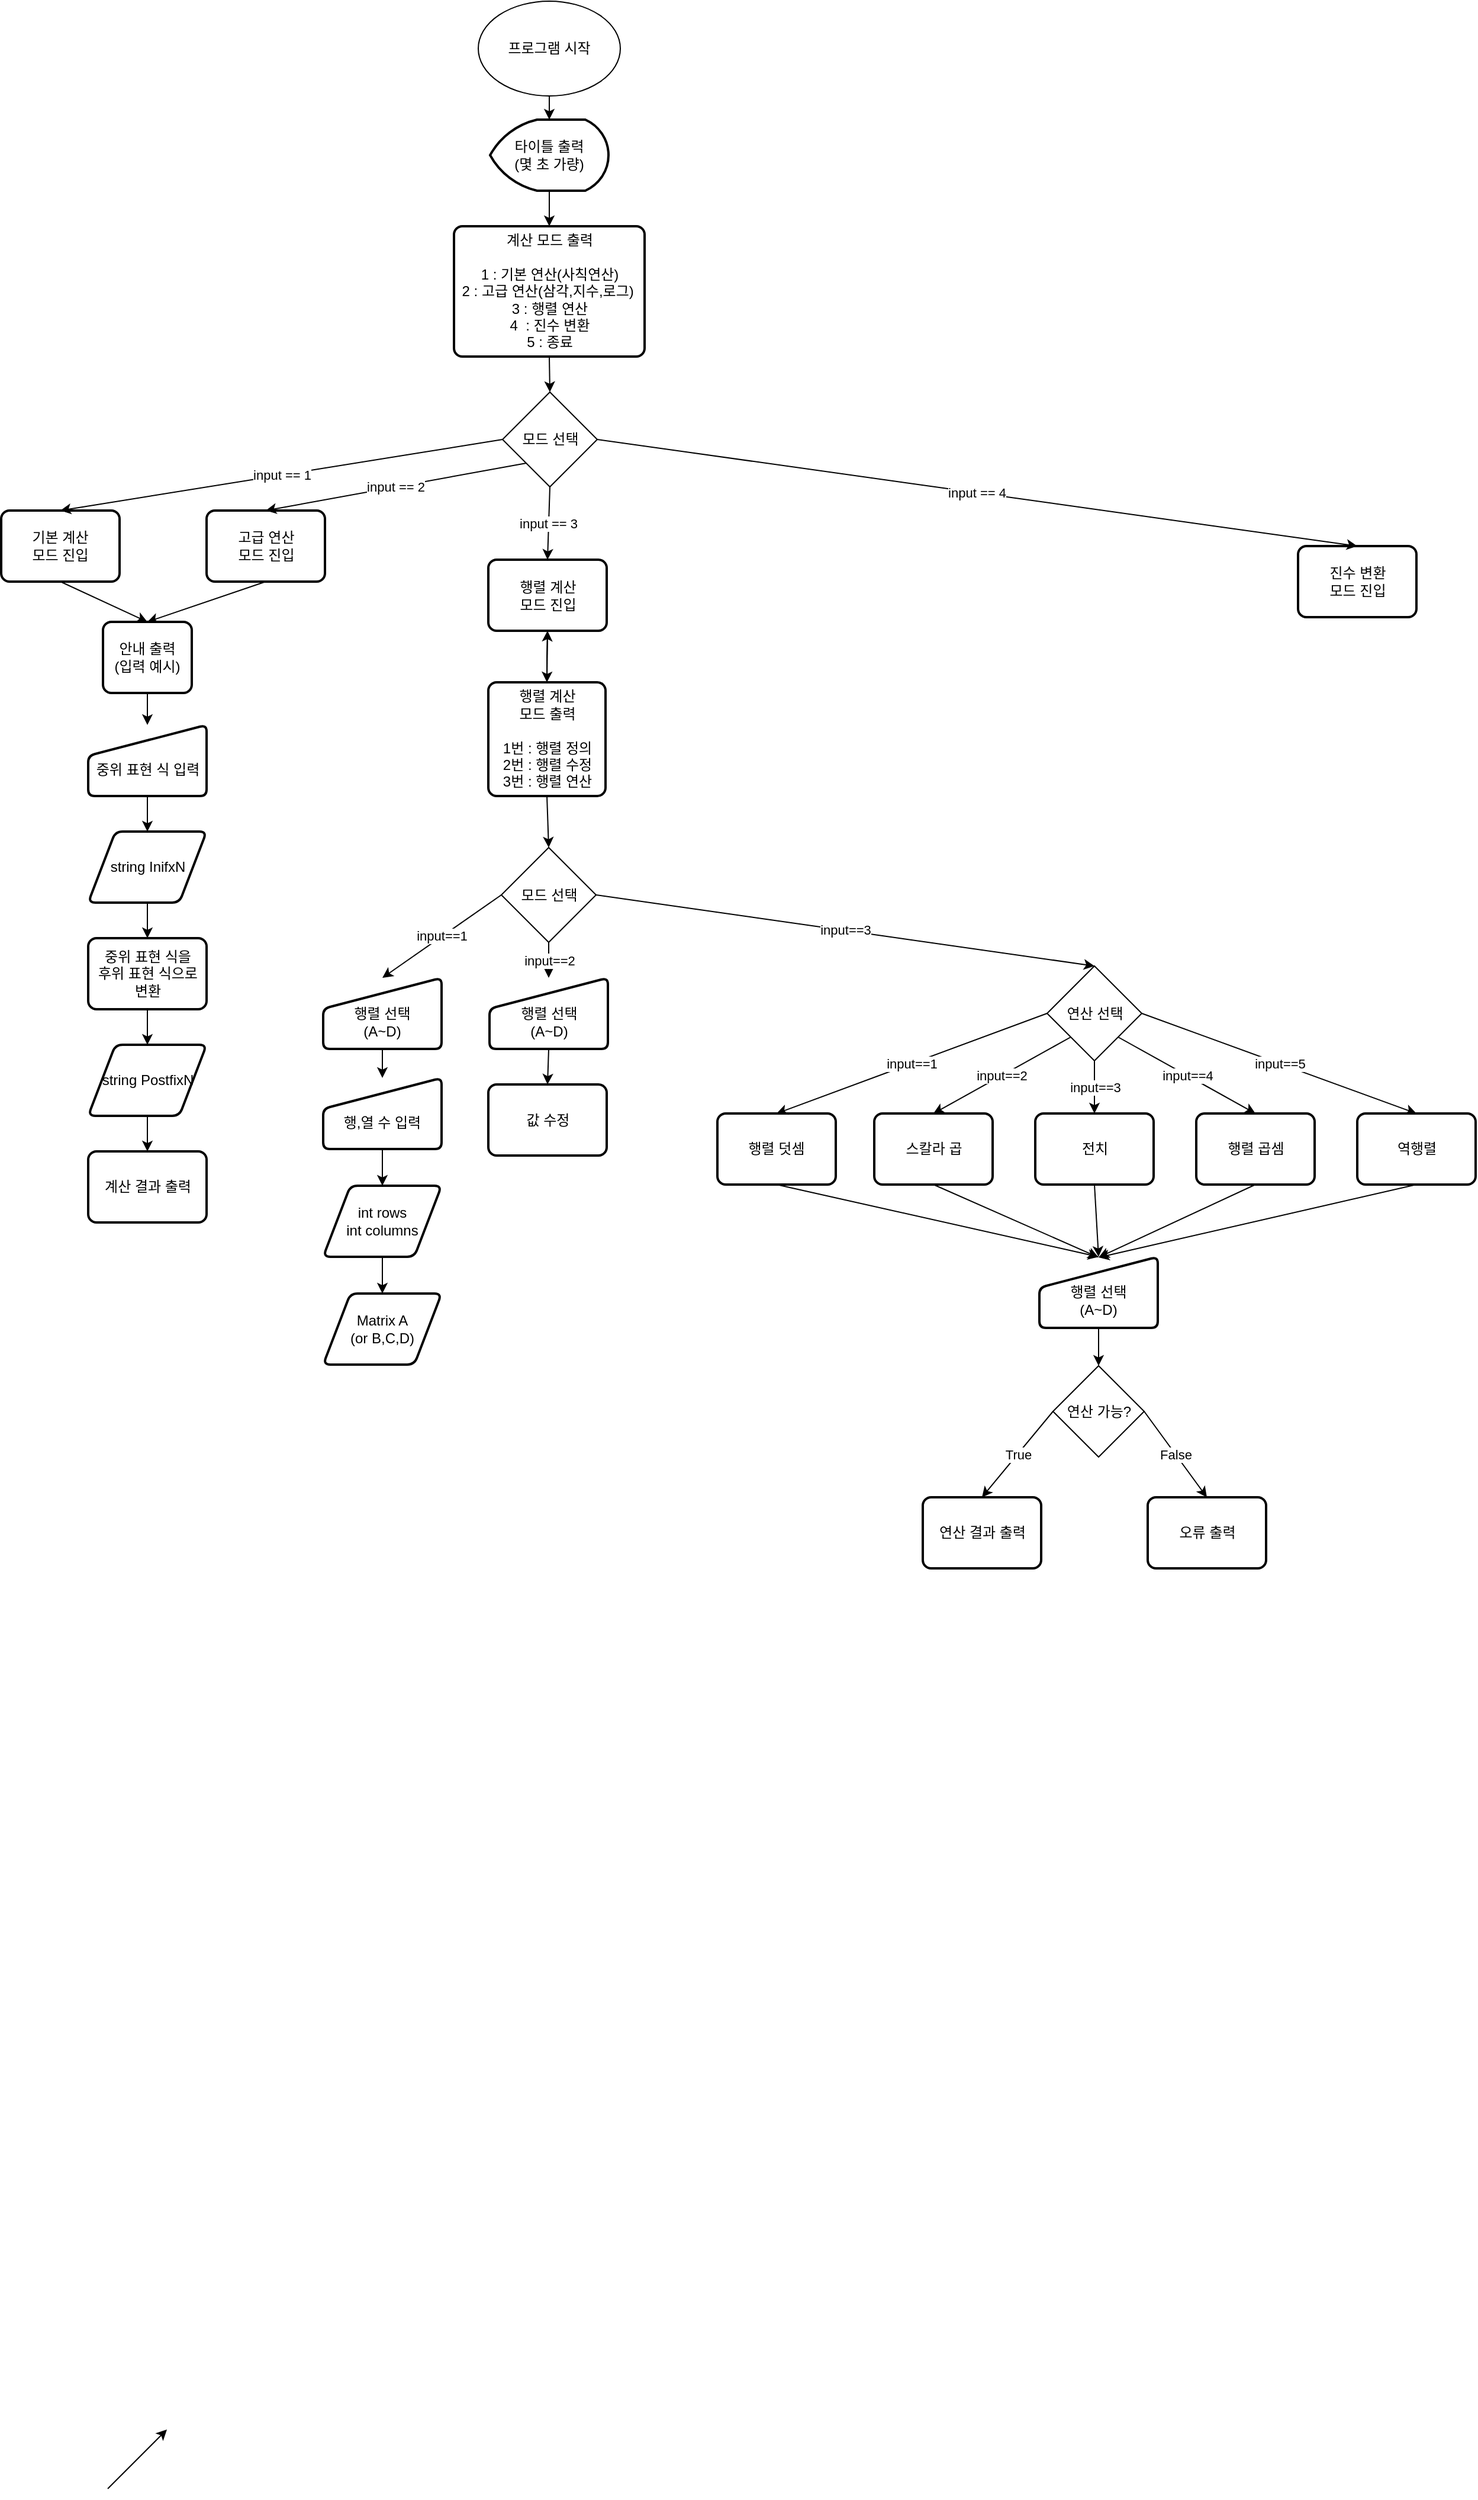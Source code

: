 <mxfile version="12.3.2" type="device" pages="1"><diagram id="4tfTHai87vBHd0oBMUKX" name="Page-1"><mxGraphModel dx="3173" dy="1326" grid="1" gridSize="10" guides="1" tooltips="1" connect="1" arrows="1" fold="1" page="1" pageScale="1" pageWidth="827" pageHeight="1169" math="0" shadow="0"><root><mxCell id="0"/><mxCell id="1" parent="0"/><mxCell id="vB3M5ufMpMZjhbToTXDf-1" value="프로그램 시작" style="ellipse;whiteSpace=wrap;html=1;" parent="1" vertex="1"><mxGeometry x="353" width="120" height="80" as="geometry"/></mxCell><mxCell id="LMeHtNupAMhU3nXu3n3W-3" value="타이틀 출력&lt;br&gt;(몇 초 가량)" style="strokeWidth=2;html=1;shape=mxgraph.flowchart.display;whiteSpace=wrap;" parent="1" vertex="1"><mxGeometry x="363" y="100" width="100" height="60" as="geometry"/></mxCell><mxCell id="LMeHtNupAMhU3nXu3n3W-4" value="" style="endArrow=classic;html=1;entryX=0.5;entryY=0;entryDx=0;entryDy=0;entryPerimeter=0;exitX=0.5;exitY=1;exitDx=0;exitDy=0;" parent="1" target="LMeHtNupAMhU3nXu3n3W-3" edge="1" source="vB3M5ufMpMZjhbToTXDf-1"><mxGeometry width="50" height="50" relative="1" as="geometry"><mxPoint x="413.5" y="80" as="sourcePoint"/><mxPoint x="400.5" y="200" as="targetPoint"/></mxGeometry></mxCell><mxCell id="LMeHtNupAMhU3nXu3n3W-5" value="계산 모드 출력&lt;br&gt;&lt;br&gt;&lt;span style=&quot;white-space: nowrap&quot;&gt;1 : 기본 연산(사칙연산)&lt;/span&gt;&lt;br style=&quot;white-space: nowrap&quot;&gt;&lt;span style=&quot;white-space: nowrap&quot;&gt;2 : 고급 연산(삼각,지수,로그)&amp;nbsp;&lt;/span&gt;&lt;br style=&quot;white-space: nowrap&quot;&gt;&lt;span style=&quot;white-space: nowrap&quot;&gt;3 : 행렬 연산&lt;/span&gt;&lt;br style=&quot;white-space: nowrap&quot;&gt;&lt;span style=&quot;white-space: nowrap&quot;&gt;4&amp;nbsp; : 진수 변환&lt;/span&gt;&lt;br style=&quot;white-space: nowrap&quot;&gt;&lt;span style=&quot;white-space: nowrap&quot;&gt;5 : 종료&lt;/span&gt;" style="rounded=1;whiteSpace=wrap;html=1;absoluteArcSize=1;arcSize=14;strokeWidth=2;" parent="1" vertex="1"><mxGeometry x="332.5" y="190" width="161" height="110" as="geometry"/></mxCell><mxCell id="D1mtyvR5uotxBYtLReoP-1" value="" style="endArrow=classic;html=1;exitX=0.5;exitY=1;exitDx=0;exitDy=0;exitPerimeter=0;entryX=0.5;entryY=0;entryDx=0;entryDy=0;" edge="1" parent="1" source="LMeHtNupAMhU3nXu3n3W-3" target="LMeHtNupAMhU3nXu3n3W-5"><mxGeometry width="50" height="50" relative="1" as="geometry"><mxPoint x="350.5" y="450" as="sourcePoint"/><mxPoint x="400.5" y="400" as="targetPoint"/></mxGeometry></mxCell><mxCell id="D1mtyvR5uotxBYtLReoP-4" value="모드 선택" style="rhombus;whiteSpace=wrap;html=1;" vertex="1" parent="1"><mxGeometry x="373.5" y="330" width="80" height="80" as="geometry"/></mxCell><mxCell id="D1mtyvR5uotxBYtLReoP-8" value="" style="endArrow=classic;html=1;exitX=0.5;exitY=1;exitDx=0;exitDy=0;entryX=0.5;entryY=0;entryDx=0;entryDy=0;" edge="1" parent="1" source="LMeHtNupAMhU3nXu3n3W-5" target="D1mtyvR5uotxBYtLReoP-4"><mxGeometry width="50" height="50" relative="1" as="geometry"><mxPoint x="200" y="470" as="sourcePoint"/><mxPoint x="250" y="420" as="targetPoint"/></mxGeometry></mxCell><mxCell id="D1mtyvR5uotxBYtLReoP-10" value="기본 계산&lt;br&gt;모드 진입" style="rounded=1;whiteSpace=wrap;html=1;absoluteArcSize=1;arcSize=14;strokeWidth=2;" vertex="1" parent="1"><mxGeometry x="-50" y="430" width="100" height="60" as="geometry"/></mxCell><mxCell id="D1mtyvR5uotxBYtLReoP-11" value="고급 연산&lt;br&gt;모드 진입" style="rounded=1;whiteSpace=wrap;html=1;absoluteArcSize=1;arcSize=14;strokeWidth=2;" vertex="1" parent="1"><mxGeometry x="123.5" y="430" width="100" height="60" as="geometry"/></mxCell><mxCell id="D1mtyvR5uotxBYtLReoP-12" value="진수 변환&lt;br&gt;모드 진입" style="rounded=1;whiteSpace=wrap;html=1;absoluteArcSize=1;arcSize=14;strokeWidth=2;" vertex="1" parent="1"><mxGeometry x="1045.5" y="460" width="100" height="60" as="geometry"/></mxCell><mxCell id="D1mtyvR5uotxBYtLReoP-13" value="행렬 계산&lt;br&gt;모드 진입" style="rounded=1;whiteSpace=wrap;html=1;absoluteArcSize=1;arcSize=14;strokeWidth=2;" vertex="1" parent="1"><mxGeometry x="361.5" y="471.5" width="100" height="60" as="geometry"/></mxCell><mxCell id="D1mtyvR5uotxBYtLReoP-15" value="input == 1" style="endArrow=classic;html=1;exitX=0;exitY=0.5;exitDx=0;exitDy=0;entryX=0.5;entryY=0;entryDx=0;entryDy=0;" edge="1" parent="1" source="D1mtyvR5uotxBYtLReoP-4" target="D1mtyvR5uotxBYtLReoP-10"><mxGeometry width="50" height="50" relative="1" as="geometry"><mxPoint x="100" y="560" as="sourcePoint"/><mxPoint x="150" y="510" as="targetPoint"/></mxGeometry></mxCell><mxCell id="D1mtyvR5uotxBYtLReoP-16" value="input == 2" style="endArrow=classic;html=1;exitX=0;exitY=1;exitDx=0;exitDy=0;entryX=0.5;entryY=0;entryDx=0;entryDy=0;" edge="1" parent="1" source="D1mtyvR5uotxBYtLReoP-4" target="D1mtyvR5uotxBYtLReoP-11"><mxGeometry width="50" height="50" relative="1" as="geometry"><mxPoint x="383.5" y="380" as="sourcePoint"/><mxPoint x="160" y="440" as="targetPoint"/></mxGeometry></mxCell><mxCell id="D1mtyvR5uotxBYtLReoP-17" value="input == 3" style="endArrow=classic;html=1;exitX=0.5;exitY=1;exitDx=0;exitDy=0;entryX=0.5;entryY=0;entryDx=0;entryDy=0;" edge="1" parent="1" source="D1mtyvR5uotxBYtLReoP-4" target="D1mtyvR5uotxBYtLReoP-13"><mxGeometry width="50" height="50" relative="1" as="geometry"><mxPoint x="393.5" y="390" as="sourcePoint"/><mxPoint x="170" y="450" as="targetPoint"/></mxGeometry></mxCell><mxCell id="D1mtyvR5uotxBYtLReoP-18" value="input == 4" style="endArrow=classic;html=1;exitX=1;exitY=0.5;exitDx=0;exitDy=0;entryX=0.5;entryY=0;entryDx=0;entryDy=0;" edge="1" parent="1" source="D1mtyvR5uotxBYtLReoP-4" target="D1mtyvR5uotxBYtLReoP-12"><mxGeometry width="50" height="50" relative="1" as="geometry"><mxPoint x="403.5" y="400" as="sourcePoint"/><mxPoint x="180" y="460" as="targetPoint"/></mxGeometry></mxCell><mxCell id="D1mtyvR5uotxBYtLReoP-20" value="&lt;br&gt;중위 표현 식 입력" style="html=1;strokeWidth=2;shape=manualInput;whiteSpace=wrap;rounded=1;size=26;arcSize=11;" vertex="1" parent="1"><mxGeometry x="23.5" y="611" width="100" height="60" as="geometry"/></mxCell><mxCell id="D1mtyvR5uotxBYtLReoP-23" value="" style="endArrow=classic;html=1;exitX=0.5;exitY=1;exitDx=0;exitDy=0;entryX=0.5;entryY=0;entryDx=0;entryDy=0;" edge="1" parent="1" source="D1mtyvR5uotxBYtLReoP-20" target="D1mtyvR5uotxBYtLReoP-24"><mxGeometry width="50" height="50" relative="1" as="geometry"><mxPoint x="23.5" y="741" as="sourcePoint"/><mxPoint x="147.5" y="711" as="targetPoint"/></mxGeometry></mxCell><mxCell id="D1mtyvR5uotxBYtLReoP-24" value="string InifxN" style="shape=parallelogram;html=1;strokeWidth=2;perimeter=parallelogramPerimeter;whiteSpace=wrap;rounded=1;arcSize=12;size=0.23;" vertex="1" parent="1"><mxGeometry x="23.5" y="701" width="100" height="60" as="geometry"/></mxCell><mxCell id="D1mtyvR5uotxBYtLReoP-25" value="중위 표현 식을&lt;br&gt;후위 표현 식으로&lt;br&gt;변환" style="rounded=1;whiteSpace=wrap;html=1;absoluteArcSize=1;arcSize=14;strokeWidth=2;" vertex="1" parent="1"><mxGeometry x="23.5" y="791" width="100" height="60" as="geometry"/></mxCell><mxCell id="D1mtyvR5uotxBYtLReoP-26" value="" style="endArrow=classic;html=1;exitX=0.5;exitY=1;exitDx=0;exitDy=0;entryX=0.5;entryY=0;entryDx=0;entryDy=0;" edge="1" parent="1" source="D1mtyvR5uotxBYtLReoP-24" target="D1mtyvR5uotxBYtLReoP-25"><mxGeometry width="50" height="50" relative="1" as="geometry"><mxPoint x="23.5" y="971" as="sourcePoint"/><mxPoint x="73.5" y="921" as="targetPoint"/></mxGeometry></mxCell><mxCell id="D1mtyvR5uotxBYtLReoP-28" value="" style="endArrow=classic;html=1;exitX=0.5;exitY=1;exitDx=0;exitDy=0;entryX=0.5;entryY=0;entryDx=0;entryDy=0;" edge="1" parent="1" source="D1mtyvR5uotxBYtLReoP-25" target="D1mtyvR5uotxBYtLReoP-30"><mxGeometry width="50" height="50" relative="1" as="geometry"><mxPoint x="23.5" y="1011" as="sourcePoint"/><mxPoint x="73.5" y="881" as="targetPoint"/></mxGeometry></mxCell><mxCell id="D1mtyvR5uotxBYtLReoP-30" value="string PostfixN" style="shape=parallelogram;html=1;strokeWidth=2;perimeter=parallelogramPerimeter;whiteSpace=wrap;rounded=1;arcSize=12;size=0.23;" vertex="1" parent="1"><mxGeometry x="23.5" y="881" width="100" height="60" as="geometry"/></mxCell><mxCell id="D1mtyvR5uotxBYtLReoP-31" value="계산 결과 출력" style="rounded=1;whiteSpace=wrap;html=1;absoluteArcSize=1;arcSize=14;strokeWidth=2;" vertex="1" parent="1"><mxGeometry x="23.5" y="971" width="100" height="60" as="geometry"/></mxCell><mxCell id="D1mtyvR5uotxBYtLReoP-32" value="" style="endArrow=classic;html=1;exitX=0.5;exitY=1;exitDx=0;exitDy=0;entryX=0.5;entryY=0;entryDx=0;entryDy=0;" edge="1" parent="1" source="D1mtyvR5uotxBYtLReoP-30" target="D1mtyvR5uotxBYtLReoP-31"><mxGeometry width="50" height="50" relative="1" as="geometry"><mxPoint x="23.5" y="1111" as="sourcePoint"/><mxPoint x="73.5" y="1061" as="targetPoint"/></mxGeometry></mxCell><mxCell id="D1mtyvR5uotxBYtLReoP-34" value="" style="endArrow=classic;html=1;exitX=0.5;exitY=1;exitDx=0;exitDy=0;entryX=0.5;entryY=0;entryDx=0;entryDy=0;" edge="1" parent="1" source="D1mtyvR5uotxBYtLReoP-10" target="D1mtyvR5uotxBYtLReoP-49"><mxGeometry width="50" height="50" relative="1" as="geometry"><mxPoint x="70" y="640" as="sourcePoint"/><mxPoint x="73.5" y="530" as="targetPoint"/></mxGeometry></mxCell><mxCell id="D1mtyvR5uotxBYtLReoP-36" value="" style="endArrow=classic;html=1;exitX=0.5;exitY=1;exitDx=0;exitDy=0;entryX=0.5;entryY=0;entryDx=0;entryDy=0;" edge="1" parent="1" source="D1mtyvR5uotxBYtLReoP-49" target="D1mtyvR5uotxBYtLReoP-20"><mxGeometry width="50" height="50" relative="1" as="geometry"><mxPoint x="73.5" y="590" as="sourcePoint"/><mxPoint x="263.5" y="635.5" as="targetPoint"/></mxGeometry></mxCell><mxCell id="D1mtyvR5uotxBYtLReoP-37" value="" style="endArrow=classic;html=1;exitX=0.5;exitY=1;exitDx=0;exitDy=0;entryX=0.5;entryY=0;entryDx=0;entryDy=0;" edge="1" parent="1" source="D1mtyvR5uotxBYtLReoP-11" target="D1mtyvR5uotxBYtLReoP-49"><mxGeometry width="50" height="50" relative="1" as="geometry"><mxPoint x="-50" y="1120" as="sourcePoint"/><mxPoint x="73.5" y="530" as="targetPoint"/></mxGeometry></mxCell><mxCell id="D1mtyvR5uotxBYtLReoP-39" value="" style="endArrow=classic;html=1;exitX=0.5;exitY=1;exitDx=0;exitDy=0;entryX=0.5;entryY=0;entryDx=0;entryDy=0;" edge="1" parent="1" source="D1mtyvR5uotxBYtLReoP-13" target="D1mtyvR5uotxBYtLReoP-50"><mxGeometry width="50" height="50" relative="1" as="geometry"><mxPoint x="179" y="1183.5" as="sourcePoint"/><mxPoint x="582.5" y="593.5" as="targetPoint"/></mxGeometry></mxCell><mxCell id="D1mtyvR5uotxBYtLReoP-41" value="&lt;br&gt;행,열 수 입력" style="html=1;strokeWidth=2;shape=manualInput;whiteSpace=wrap;rounded=1;size=26;arcSize=11;" vertex="1" parent="1"><mxGeometry x="222" y="909" width="100" height="60" as="geometry"/></mxCell><mxCell id="D1mtyvR5uotxBYtLReoP-43" value="int rows&lt;br&gt;int columns" style="shape=parallelogram;html=1;strokeWidth=2;perimeter=parallelogramPerimeter;whiteSpace=wrap;rounded=1;arcSize=12;size=0.23;" vertex="1" parent="1"><mxGeometry x="222" y="1000" width="100" height="60" as="geometry"/></mxCell><mxCell id="D1mtyvR5uotxBYtLReoP-46" value="" style="endArrow=classic;html=1;exitX=0.5;exitY=1;exitDx=0;exitDy=0;entryX=0.5;entryY=0;entryDx=0;entryDy=0;" edge="1" parent="1" source="D1mtyvR5uotxBYtLReoP-41" target="D1mtyvR5uotxBYtLReoP-43"><mxGeometry width="50" height="50" relative="1" as="geometry"><mxPoint x="-121" y="1285.5" as="sourcePoint"/><mxPoint x="-71" y="1235.5" as="targetPoint"/></mxGeometry></mxCell><mxCell id="D1mtyvR5uotxBYtLReoP-48" value="모드 선택" style="rhombus;whiteSpace=wrap;html=1;" vertex="1" parent="1"><mxGeometry x="372.5" y="714.5" width="80" height="80" as="geometry"/></mxCell><mxCell id="D1mtyvR5uotxBYtLReoP-49" value="안내 출력&lt;br&gt;(입력 예시)" style="rounded=1;whiteSpace=wrap;html=1;absoluteArcSize=1;arcSize=14;strokeWidth=2;" vertex="1" parent="1"><mxGeometry x="36" y="524" width="75" height="60" as="geometry"/></mxCell><mxCell id="D1mtyvR5uotxBYtLReoP-74" value="" style="edgeStyle=orthogonalEdgeStyle;rounded=0;orthogonalLoop=1;jettySize=auto;html=1;" edge="1" parent="1" source="D1mtyvR5uotxBYtLReoP-50" target="D1mtyvR5uotxBYtLReoP-13"><mxGeometry relative="1" as="geometry"/></mxCell><mxCell id="D1mtyvR5uotxBYtLReoP-50" value="행렬 계산&lt;br&gt;모드 출력&lt;br&gt;&lt;br&gt;1번 : 행렬 정의&lt;br&gt;2번 : 행렬 수정&lt;br&gt;3번 : 행렬 연산" style="rounded=1;whiteSpace=wrap;html=1;absoluteArcSize=1;arcSize=14;strokeWidth=2;" vertex="1" parent="1"><mxGeometry x="361.5" y="575" width="99" height="96" as="geometry"/></mxCell><mxCell id="D1mtyvR5uotxBYtLReoP-56" value="행렬 덧셈" style="rounded=1;whiteSpace=wrap;html=1;absoluteArcSize=1;arcSize=14;strokeWidth=2;" vertex="1" parent="1"><mxGeometry x="555" y="939" width="100" height="60" as="geometry"/></mxCell><mxCell id="D1mtyvR5uotxBYtLReoP-57" value="스칼라 곱" style="rounded=1;whiteSpace=wrap;html=1;absoluteArcSize=1;arcSize=14;strokeWidth=2;" vertex="1" parent="1"><mxGeometry x="687.5" y="939" width="100" height="60" as="geometry"/></mxCell><mxCell id="D1mtyvR5uotxBYtLReoP-58" value="전치" style="rounded=1;whiteSpace=wrap;html=1;absoluteArcSize=1;arcSize=14;strokeWidth=2;" vertex="1" parent="1"><mxGeometry x="823.5" y="939" width="100" height="60" as="geometry"/></mxCell><mxCell id="D1mtyvR5uotxBYtLReoP-59" value="행렬 곱셈" style="rounded=1;whiteSpace=wrap;html=1;absoluteArcSize=1;arcSize=14;strokeWidth=2;" vertex="1" parent="1"><mxGeometry x="959.5" y="939" width="100" height="60" as="geometry"/></mxCell><mxCell id="D1mtyvR5uotxBYtLReoP-61" value="input==1" style="endArrow=classic;html=1;exitX=0;exitY=0.5;exitDx=0;exitDy=0;entryX=0.5;entryY=0;entryDx=0;entryDy=0;" edge="1" parent="1" source="D1mtyvR5uotxBYtLReoP-48" target="D1mtyvR5uotxBYtLReoP-62"><mxGeometry width="50" height="50" relative="1" as="geometry"><mxPoint x="-151" y="1560" as="sourcePoint"/><mxPoint x="-101" y="1510" as="targetPoint"/></mxGeometry></mxCell><mxCell id="D1mtyvR5uotxBYtLReoP-62" value="&lt;br&gt;행렬 선택&lt;br&gt;(A~D)" style="html=1;strokeWidth=2;shape=manualInput;whiteSpace=wrap;rounded=1;size=26;arcSize=11;" vertex="1" parent="1"><mxGeometry x="222" y="824.5" width="100" height="60" as="geometry"/></mxCell><mxCell id="D1mtyvR5uotxBYtLReoP-65" value="" style="endArrow=classic;html=1;exitX=0.5;exitY=1;exitDx=0;exitDy=0;entryX=0.5;entryY=0;entryDx=0;entryDy=0;" edge="1" parent="1" source="D1mtyvR5uotxBYtLReoP-62" target="D1mtyvR5uotxBYtLReoP-41"><mxGeometry width="50" height="50" relative="1" as="geometry"><mxPoint x="-161" y="1130" as="sourcePoint"/><mxPoint x="-111" y="1590" as="targetPoint"/></mxGeometry></mxCell><mxCell id="D1mtyvR5uotxBYtLReoP-66" value="" style="endArrow=classic;html=1;exitX=0.5;exitY=1;exitDx=0;exitDy=0;entryX=0.5;entryY=0;entryDx=0;entryDy=0;" edge="1" parent="1" source="D1mtyvR5uotxBYtLReoP-69" target="D1mtyvR5uotxBYtLReoP-71"><mxGeometry width="50" height="50" relative="1" as="geometry"><mxPoint x="-171" y="1720" as="sourcePoint"/><mxPoint x="-121" y="1670" as="targetPoint"/></mxGeometry></mxCell><mxCell id="D1mtyvR5uotxBYtLReoP-67" value="input==2" style="endArrow=classic;html=1;exitX=0.5;exitY=1;exitDx=0;exitDy=0;entryX=0.5;entryY=0;entryDx=0;entryDy=0;" edge="1" parent="1" source="D1mtyvR5uotxBYtLReoP-48" target="D1mtyvR5uotxBYtLReoP-69"><mxGeometry width="50" height="50" relative="1" as="geometry"><mxPoint x="709.5" y="980" as="sourcePoint"/><mxPoint x="609" y="1050" as="targetPoint"/></mxGeometry></mxCell><mxCell id="D1mtyvR5uotxBYtLReoP-69" value="&lt;br&gt;행렬 선택&lt;br&gt;(A~D)" style="html=1;strokeWidth=2;shape=manualInput;whiteSpace=wrap;rounded=1;size=26;arcSize=11;" vertex="1" parent="1"><mxGeometry x="362.5" y="824.5" width="100" height="60" as="geometry"/></mxCell><mxCell id="D1mtyvR5uotxBYtLReoP-71" value="값 수정" style="rounded=1;whiteSpace=wrap;html=1;absoluteArcSize=1;arcSize=14;strokeWidth=2;" vertex="1" parent="1"><mxGeometry x="361.5" y="914.5" width="100" height="60" as="geometry"/></mxCell><mxCell id="D1mtyvR5uotxBYtLReoP-73" value="" style="endArrow=classic;html=1;exitX=0.5;exitY=1;exitDx=0;exitDy=0;entryX=0.5;entryY=0;entryDx=0;entryDy=0;" edge="1" parent="1" source="D1mtyvR5uotxBYtLReoP-43" target="D1mtyvR5uotxBYtLReoP-82"><mxGeometry width="50" height="50" relative="1" as="geometry"><mxPoint x="-115.5" y="1390" as="sourcePoint"/><mxPoint x="-65.5" y="1340" as="targetPoint"/></mxGeometry></mxCell><mxCell id="D1mtyvR5uotxBYtLReoP-75" value="input==5" style="endArrow=classic;html=1;entryX=0.5;entryY=0;entryDx=0;entryDy=0;exitX=1;exitY=0.5;exitDx=0;exitDy=0;" edge="1" parent="1" source="D1mtyvR5uotxBYtLReoP-79" target="D1mtyvR5uotxBYtLReoP-83"><mxGeometry width="50" height="50" relative="1" as="geometry"><mxPoint x="964.5" y="790" as="sourcePoint"/><mxPoint x="823.5" y="684" as="targetPoint"/></mxGeometry></mxCell><mxCell id="D1mtyvR5uotxBYtLReoP-76" value="" style="endArrow=classic;html=1;entryX=0.5;entryY=0;entryDx=0;entryDy=0;exitX=0.5;exitY=1;exitDx=0;exitDy=0;" edge="1" parent="1" source="D1mtyvR5uotxBYtLReoP-50" target="D1mtyvR5uotxBYtLReoP-48"><mxGeometry width="50" height="50" relative="1" as="geometry"><mxPoint x="63.5" y="1403.5" as="sourcePoint"/><mxPoint x="113.5" y="1353.5" as="targetPoint"/></mxGeometry></mxCell><mxCell id="D1mtyvR5uotxBYtLReoP-77" value="input==3" style="endArrow=classic;html=1;exitX=1;exitY=0.5;exitDx=0;exitDy=0;entryX=0.5;entryY=0;entryDx=0;entryDy=0;" edge="1" parent="1" source="D1mtyvR5uotxBYtLReoP-48" target="D1mtyvR5uotxBYtLReoP-79"><mxGeometry width="50" height="50" relative="1" as="geometry"><mxPoint x="-105.5" y="1400" as="sourcePoint"/><mxPoint x="564.5" y="800" as="targetPoint"/></mxGeometry></mxCell><mxCell id="D1mtyvR5uotxBYtLReoP-79" value="연산 선택" style="rhombus;whiteSpace=wrap;html=1;" vertex="1" parent="1"><mxGeometry x="833.5" y="814.5" width="80" height="80" as="geometry"/></mxCell><mxCell id="D1mtyvR5uotxBYtLReoP-82" value="Matrix A&lt;br&gt;(or B,C,D)" style="shape=parallelogram;html=1;strokeWidth=2;perimeter=parallelogramPerimeter;whiteSpace=wrap;rounded=1;arcSize=12;size=0.23;" vertex="1" parent="1"><mxGeometry x="222" y="1091" width="100" height="60" as="geometry"/></mxCell><mxCell id="D1mtyvR5uotxBYtLReoP-83" value="역행렬" style="rounded=1;whiteSpace=wrap;html=1;absoluteArcSize=1;arcSize=14;strokeWidth=2;" vertex="1" parent="1"><mxGeometry x="1095.5" y="939" width="100" height="60" as="geometry"/></mxCell><mxCell id="D1mtyvR5uotxBYtLReoP-84" value="" style="endArrow=classic;html=1;exitX=0.5;exitY=1;exitDx=0;exitDy=0;entryX=0.5;entryY=0;entryDx=0;entryDy=0;" edge="1" parent="1" source="D1mtyvR5uotxBYtLReoP-90" target="D1mtyvR5uotxBYtLReoP-93"><mxGeometry width="50" height="50" relative="1" as="geometry"><mxPoint x="693.5" y="1639" as="sourcePoint"/><mxPoint x="743.5" y="1589" as="targetPoint"/></mxGeometry></mxCell><mxCell id="D1mtyvR5uotxBYtLReoP-85" value="True" style="endArrow=classic;html=1;exitX=0;exitY=0.5;exitDx=0;exitDy=0;entryX=0.5;entryY=0;entryDx=0;entryDy=0;" edge="1" parent="1" source="D1mtyvR5uotxBYtLReoP-93" target="D1mtyvR5uotxBYtLReoP-94"><mxGeometry width="50" height="50" relative="1" as="geometry"><mxPoint x="893.5" y="1303" as="sourcePoint"/><mxPoint x="762.5" y="1233" as="targetPoint"/></mxGeometry></mxCell><mxCell id="D1mtyvR5uotxBYtLReoP-86" value="input==1" style="endArrow=classic;html=1;entryX=0.5;entryY=0;entryDx=0;entryDy=0;exitX=0;exitY=0.5;exitDx=0;exitDy=0;" edge="1" parent="1" source="D1mtyvR5uotxBYtLReoP-79" target="D1mtyvR5uotxBYtLReoP-56"><mxGeometry width="50" height="50" relative="1" as="geometry"><mxPoint x="783.5" y="744" as="sourcePoint"/><mxPoint x="833.5" y="694" as="targetPoint"/></mxGeometry></mxCell><mxCell id="D1mtyvR5uotxBYtLReoP-87" value="input==2" style="endArrow=classic;html=1;entryX=0.5;entryY=0;entryDx=0;entryDy=0;exitX=0;exitY=1;exitDx=0;exitDy=0;" edge="1" parent="1" source="D1mtyvR5uotxBYtLReoP-79" target="D1mtyvR5uotxBYtLReoP-57"><mxGeometry width="50" height="50" relative="1" as="geometry"><mxPoint x="843.5" y="864.5" as="sourcePoint"/><mxPoint x="611.5" y="924.5" as="targetPoint"/></mxGeometry></mxCell><mxCell id="D1mtyvR5uotxBYtLReoP-88" value="input==3" style="endArrow=classic;html=1;entryX=0.5;entryY=0;entryDx=0;entryDy=0;exitX=0.5;exitY=1;exitDx=0;exitDy=0;" edge="1" parent="1" source="D1mtyvR5uotxBYtLReoP-79" target="D1mtyvR5uotxBYtLReoP-58"><mxGeometry width="50" height="50" relative="1" as="geometry"><mxPoint x="783.5" y="744" as="sourcePoint"/><mxPoint x="833.5" y="694" as="targetPoint"/></mxGeometry></mxCell><mxCell id="D1mtyvR5uotxBYtLReoP-89" value="input==4" style="endArrow=classic;html=1;entryX=0.5;entryY=0;entryDx=0;entryDy=0;exitX=1;exitY=1;exitDx=0;exitDy=0;" edge="1" parent="1" source="D1mtyvR5uotxBYtLReoP-79" target="D1mtyvR5uotxBYtLReoP-59"><mxGeometry width="50" height="50" relative="1" as="geometry"><mxPoint x="783.5" y="744" as="sourcePoint"/><mxPoint x="833.5" y="694" as="targetPoint"/></mxGeometry></mxCell><mxCell id="D1mtyvR5uotxBYtLReoP-90" value="&lt;br&gt;행렬 선택&lt;br&gt;(A~D)" style="html=1;strokeWidth=2;shape=manualInput;whiteSpace=wrap;rounded=1;size=26;arcSize=11;" vertex="1" parent="1"><mxGeometry x="827" y="1060" width="100" height="60" as="geometry"/></mxCell><mxCell id="D1mtyvR5uotxBYtLReoP-91" value="" style="endArrow=classic;html=1;" edge="1" parent="1"><mxGeometry width="50" height="50" relative="1" as="geometry"><mxPoint x="40" y="2100" as="sourcePoint"/><mxPoint x="90" y="2050" as="targetPoint"/></mxGeometry></mxCell><mxCell id="D1mtyvR5uotxBYtLReoP-92" value="" style="endArrow=classic;html=1;exitX=0.5;exitY=1;exitDx=0;exitDy=0;entryX=0.5;entryY=0;entryDx=0;entryDy=0;" edge="1" parent="1" source="D1mtyvR5uotxBYtLReoP-56" target="D1mtyvR5uotxBYtLReoP-90"><mxGeometry width="50" height="50" relative="1" as="geometry"><mxPoint x="630.5" y="1310" as="sourcePoint"/><mxPoint x="680.5" y="1260" as="targetPoint"/></mxGeometry></mxCell><mxCell id="D1mtyvR5uotxBYtLReoP-93" value="연산 가능?" style="rhombus;whiteSpace=wrap;html=1;" vertex="1" parent="1"><mxGeometry x="838.5" y="1152" width="77" height="77" as="geometry"/></mxCell><mxCell id="D1mtyvR5uotxBYtLReoP-94" value="연산 결과 출력" style="rounded=1;whiteSpace=wrap;html=1;absoluteArcSize=1;arcSize=14;strokeWidth=2;" vertex="1" parent="1"><mxGeometry x="728.5" y="1263" width="100" height="60" as="geometry"/></mxCell><mxCell id="D1mtyvR5uotxBYtLReoP-95" value="False" style="endArrow=classic;html=1;exitX=1;exitY=0.5;exitDx=0;exitDy=0;entryX=0.5;entryY=0;entryDx=0;entryDy=0;" edge="1" parent="1" source="D1mtyvR5uotxBYtLReoP-93" target="D1mtyvR5uotxBYtLReoP-96"><mxGeometry width="50" height="50" relative="1" as="geometry"><mxPoint x="964.5" y="1523" as="sourcePoint"/><mxPoint x="1014.5" y="1473" as="targetPoint"/></mxGeometry></mxCell><mxCell id="D1mtyvR5uotxBYtLReoP-96" value="오류 출력" style="rounded=1;whiteSpace=wrap;html=1;absoluteArcSize=1;arcSize=14;strokeWidth=2;" vertex="1" parent="1"><mxGeometry x="918.5" y="1263" width="100" height="60" as="geometry"/></mxCell><mxCell id="D1mtyvR5uotxBYtLReoP-97" value="" style="endArrow=classic;html=1;exitX=0.5;exitY=1;exitDx=0;exitDy=0;" edge="1" parent="1" source="D1mtyvR5uotxBYtLReoP-57"><mxGeometry width="50" height="50" relative="1" as="geometry"><mxPoint x="615" y="1009" as="sourcePoint"/><mxPoint x="877" y="1060.5" as="targetPoint"/></mxGeometry></mxCell><mxCell id="D1mtyvR5uotxBYtLReoP-98" value="" style="endArrow=classic;html=1;exitX=0.5;exitY=1;exitDx=0;exitDy=0;entryX=0.5;entryY=0;entryDx=0;entryDy=0;" edge="1" parent="1" source="D1mtyvR5uotxBYtLReoP-58" target="D1mtyvR5uotxBYtLReoP-90"><mxGeometry width="50" height="50" relative="1" as="geometry"><mxPoint x="615" y="1009" as="sourcePoint"/><mxPoint x="887" y="1070" as="targetPoint"/></mxGeometry></mxCell><mxCell id="D1mtyvR5uotxBYtLReoP-99" value="" style="endArrow=classic;html=1;exitX=0.5;exitY=1;exitDx=0;exitDy=0;" edge="1" parent="1" source="D1mtyvR5uotxBYtLReoP-59"><mxGeometry width="50" height="50" relative="1" as="geometry"><mxPoint x="615" y="1009" as="sourcePoint"/><mxPoint x="877" y="1060.5" as="targetPoint"/></mxGeometry></mxCell><mxCell id="D1mtyvR5uotxBYtLReoP-100" value="" style="endArrow=classic;html=1;exitX=0.5;exitY=1;exitDx=0;exitDy=0;" edge="1" parent="1" source="D1mtyvR5uotxBYtLReoP-83"><mxGeometry width="50" height="50" relative="1" as="geometry"><mxPoint x="1019.5" y="1009" as="sourcePoint"/><mxPoint x="877" y="1060.5" as="targetPoint"/></mxGeometry></mxCell></root></mxGraphModel></diagram></mxfile>